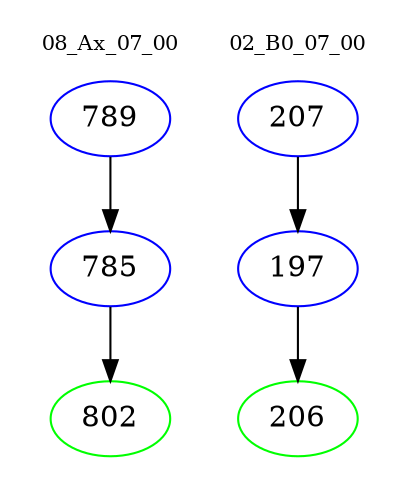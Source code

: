 digraph{
subgraph cluster_0 {
color = white
label = "08_Ax_07_00";
fontsize=10;
T0_789 [label="789", color="blue"]
T0_789 -> T0_785 [color="black"]
T0_785 [label="785", color="blue"]
T0_785 -> T0_802 [color="black"]
T0_802 [label="802", color="green"]
}
subgraph cluster_1 {
color = white
label = "02_B0_07_00";
fontsize=10;
T1_207 [label="207", color="blue"]
T1_207 -> T1_197 [color="black"]
T1_197 [label="197", color="blue"]
T1_197 -> T1_206 [color="black"]
T1_206 [label="206", color="green"]
}
}
